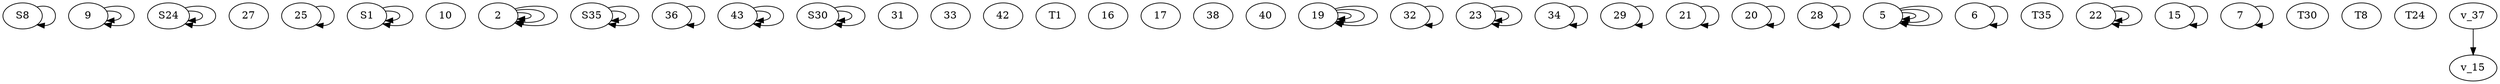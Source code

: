 digraph temp {
S8[pos="0,4"];
9[pos="0,5"];
S24[pos="75,4"];
27[pos="50,5"];
25[pos="100,5"];
S1[pos="175,4"];
10[pos="150,5"];
2[pos="200,5"];
S35[pos="487,0"];
36[pos="450,1"];
43[pos="500,1"];
S30[pos="562,0"];
31[pos="562,1"];
33[pos="612,1"];
42[pos="0,6"];
T1[pos="100,6"];
16[pos="150,6"];
17[pos="200,6"];
38[pos="500,2"];
40[pos="550,2"];
19[pos="450,2"];
32[pos="250,4"];
23[pos="250,5"];
34[pos="400,3"];
29[pos="400,4"];
21[pos="350,3"];
20[pos="450,3"];
28[pos="500,3"];
5[pos="300,4"];
6[pos="300,5"];
T35[pos="350,5"];
22[pos="350,4"];
15[pos="450,4"];
7[pos="300,6"];
T30[pos="400,5"];
T8[pos="300,7"];
T24[pos="250,6"];
S8 -> S8[pos="e0,4 0,5"];
S24 -> S24[pos="e75,4 50,5"];
S24 -> S24[pos="e75,4 100,5"];
S1 -> S1[pos="e175,4 150,5"];
S1 -> S1[pos="e175,4 200,5"];
S35 -> S35[pos="e487,0 450,1"];
S35 -> S35[pos="e487,0 500,1"];
S30 -> S30[pos="e562,0 562,1"];
S30 -> S30[pos="e562,0 612,1"];
9 -> 9[pos="e0,5 0,6"];
9 -> 9[pos="e0,5 100,6"];
25 -> 25[pos="e100,5 100,6"];
2 -> 2[pos="e200,5 150,6"];
2 -> 2[pos="e200,5 200,6"];
2 -> 2[pos="e200,5 100,6"];
43 -> 43[pos="e500,1 500,2"];
43 -> 43[pos="e500,1 550,2"];
36 -> 36[pos="e450,1 450,2"];
32 -> 32[pos="e250,4 250,5"];
34 -> 34[pos="e400,3 400,4"];
19 -> 19[pos="e450,2 350,3"];
19 -> 19[pos="e450,2 450,3"];
19 -> 19[pos="e450,2 500,3"];
5 -> 5[pos="e300,4 300,5"];
5 -> 5[pos="e300,4 350,5"];
5 -> 5[pos="e300,4 250,5"];
21 -> 21[pos="e350,3 350,4"];
20 -> 20[pos="e450,3 450,4"];
28 -> 28[pos="e500,3 400,4"];
6 -> 6[pos="e300,5 300,6"];
15 -> 15[pos="e450,4 450,5"];
22 -> 22[pos="e350,4 250,5"];
22 -> 22[pos="e350,4 350,5"];
29 -> 29[pos="e400,4 400,5"];
7 -> 7[pos="e300,6 300,7"];
23 -> 23[pos="e250,5 250,6"];
23 -> 23[pos="e250,5 100,6"];
v_37 -> v_15[pos="e450,5 100,6"];
}